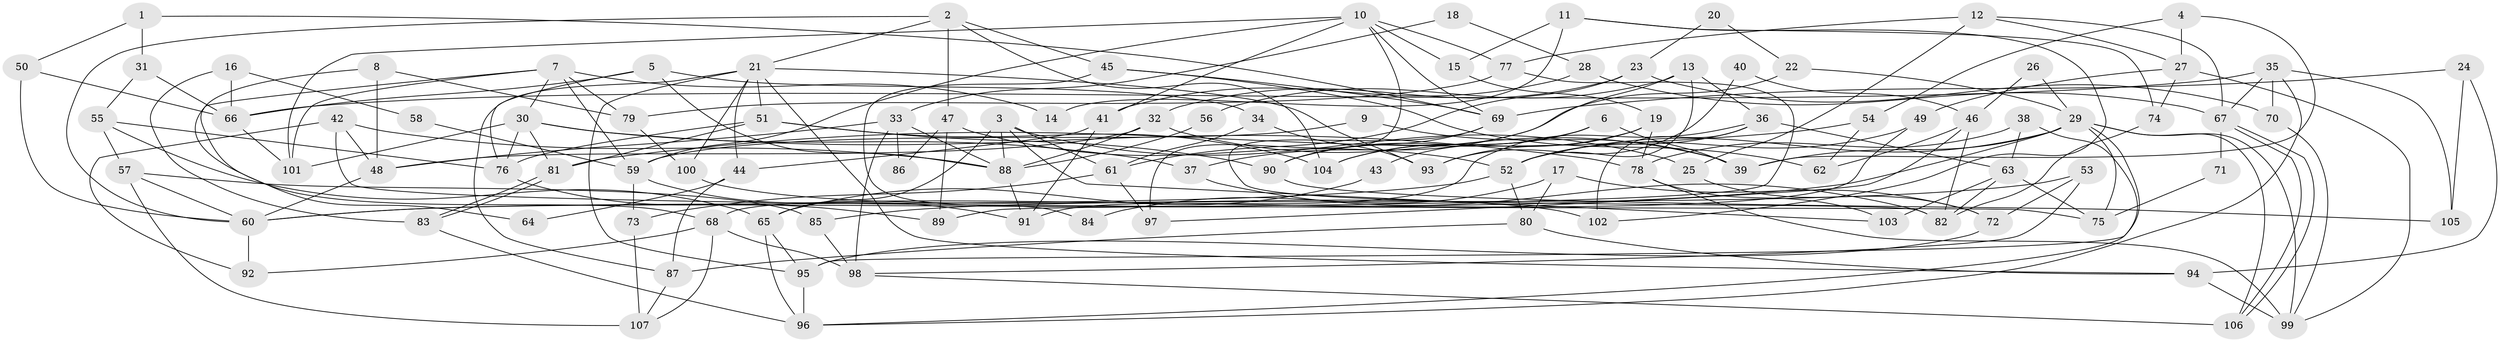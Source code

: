 // Generated by graph-tools (version 1.1) at 2025/02/03/09/25 03:02:03]
// undirected, 107 vertices, 214 edges
graph export_dot {
graph [start="1"]
  node [color=gray90,style=filled];
  1;
  2;
  3;
  4;
  5;
  6;
  7;
  8;
  9;
  10;
  11;
  12;
  13;
  14;
  15;
  16;
  17;
  18;
  19;
  20;
  21;
  22;
  23;
  24;
  25;
  26;
  27;
  28;
  29;
  30;
  31;
  32;
  33;
  34;
  35;
  36;
  37;
  38;
  39;
  40;
  41;
  42;
  43;
  44;
  45;
  46;
  47;
  48;
  49;
  50;
  51;
  52;
  53;
  54;
  55;
  56;
  57;
  58;
  59;
  60;
  61;
  62;
  63;
  64;
  65;
  66;
  67;
  68;
  69;
  70;
  71;
  72;
  73;
  74;
  75;
  76;
  77;
  78;
  79;
  80;
  81;
  82;
  83;
  84;
  85;
  86;
  87;
  88;
  89;
  90;
  91;
  92;
  93;
  94;
  95;
  96;
  97;
  98;
  99;
  100;
  101;
  102;
  103;
  104;
  105;
  106;
  107;
  1 -- 69;
  1 -- 31;
  1 -- 50;
  2 -- 21;
  2 -- 45;
  2 -- 47;
  2 -- 60;
  2 -- 104;
  3 -- 103;
  3 -- 88;
  3 -- 25;
  3 -- 61;
  3 -- 65;
  4 -- 39;
  4 -- 27;
  4 -- 54;
  5 -- 34;
  5 -- 76;
  5 -- 66;
  5 -- 88;
  6 -- 104;
  6 -- 90;
  6 -- 39;
  6 -- 43;
  7 -- 30;
  7 -- 101;
  7 -- 14;
  7 -- 59;
  7 -- 64;
  7 -- 79;
  8 -- 48;
  8 -- 68;
  8 -- 79;
  9 -- 39;
  9 -- 59;
  10 -- 59;
  10 -- 101;
  10 -- 15;
  10 -- 41;
  10 -- 69;
  10 -- 77;
  10 -- 97;
  11 -- 15;
  11 -- 74;
  11 -- 14;
  11 -- 102;
  12 -- 25;
  12 -- 77;
  12 -- 27;
  12 -- 67;
  13 -- 90;
  13 -- 52;
  13 -- 36;
  13 -- 56;
  15 -- 19;
  16 -- 83;
  16 -- 66;
  16 -- 58;
  17 -- 80;
  17 -- 72;
  17 -- 84;
  18 -- 33;
  18 -- 28;
  19 -- 78;
  19 -- 104;
  19 -- 93;
  20 -- 22;
  20 -- 23;
  21 -- 95;
  21 -- 94;
  21 -- 44;
  21 -- 51;
  21 -- 87;
  21 -- 93;
  21 -- 100;
  22 -- 37;
  22 -- 29;
  23 -- 70;
  23 -- 61;
  23 -- 32;
  24 -- 69;
  24 -- 94;
  24 -- 105;
  25 -- 72;
  26 -- 46;
  26 -- 29;
  27 -- 49;
  27 -- 74;
  27 -- 99;
  28 -- 67;
  28 -- 41;
  29 -- 52;
  29 -- 60;
  29 -- 39;
  29 -- 75;
  29 -- 95;
  29 -- 99;
  29 -- 106;
  30 -- 76;
  30 -- 78;
  30 -- 37;
  30 -- 81;
  30 -- 101;
  31 -- 55;
  31 -- 66;
  32 -- 39;
  32 -- 48;
  32 -- 88;
  33 -- 88;
  33 -- 48;
  33 -- 86;
  33 -- 98;
  34 -- 61;
  34 -- 93;
  35 -- 96;
  35 -- 67;
  35 -- 66;
  35 -- 70;
  35 -- 105;
  36 -- 102;
  36 -- 52;
  36 -- 63;
  36 -- 91;
  37 -- 82;
  38 -- 96;
  38 -- 63;
  38 -- 78;
  40 -- 93;
  40 -- 46;
  41 -- 91;
  41 -- 44;
  42 -- 88;
  42 -- 48;
  42 -- 75;
  42 -- 92;
  43 -- 65;
  44 -- 64;
  44 -- 87;
  45 -- 62;
  45 -- 69;
  45 -- 84;
  46 -- 82;
  46 -- 97;
  46 -- 62;
  47 -- 52;
  47 -- 86;
  47 -- 89;
  48 -- 60;
  49 -- 68;
  49 -- 52;
  50 -- 66;
  50 -- 60;
  51 -- 81;
  51 -- 76;
  51 -- 90;
  51 -- 104;
  52 -- 60;
  52 -- 80;
  53 -- 98;
  53 -- 85;
  53 -- 72;
  54 -- 81;
  54 -- 62;
  55 -- 57;
  55 -- 76;
  55 -- 65;
  56 -- 88;
  57 -- 60;
  57 -- 107;
  57 -- 85;
  58 -- 59;
  59 -- 91;
  59 -- 73;
  60 -- 92;
  61 -- 73;
  61 -- 97;
  63 -- 75;
  63 -- 82;
  63 -- 103;
  65 -- 95;
  65 -- 96;
  66 -- 101;
  67 -- 106;
  67 -- 106;
  67 -- 71;
  68 -- 92;
  68 -- 98;
  68 -- 107;
  69 -- 90;
  69 -- 82;
  70 -- 99;
  71 -- 75;
  72 -- 95;
  73 -- 107;
  74 -- 82;
  76 -- 89;
  77 -- 79;
  77 -- 89;
  78 -- 99;
  78 -- 103;
  79 -- 100;
  80 -- 87;
  80 -- 94;
  81 -- 83;
  81 -- 83;
  83 -- 96;
  85 -- 98;
  87 -- 107;
  88 -- 91;
  90 -- 105;
  94 -- 99;
  95 -- 96;
  98 -- 106;
  100 -- 102;
}
